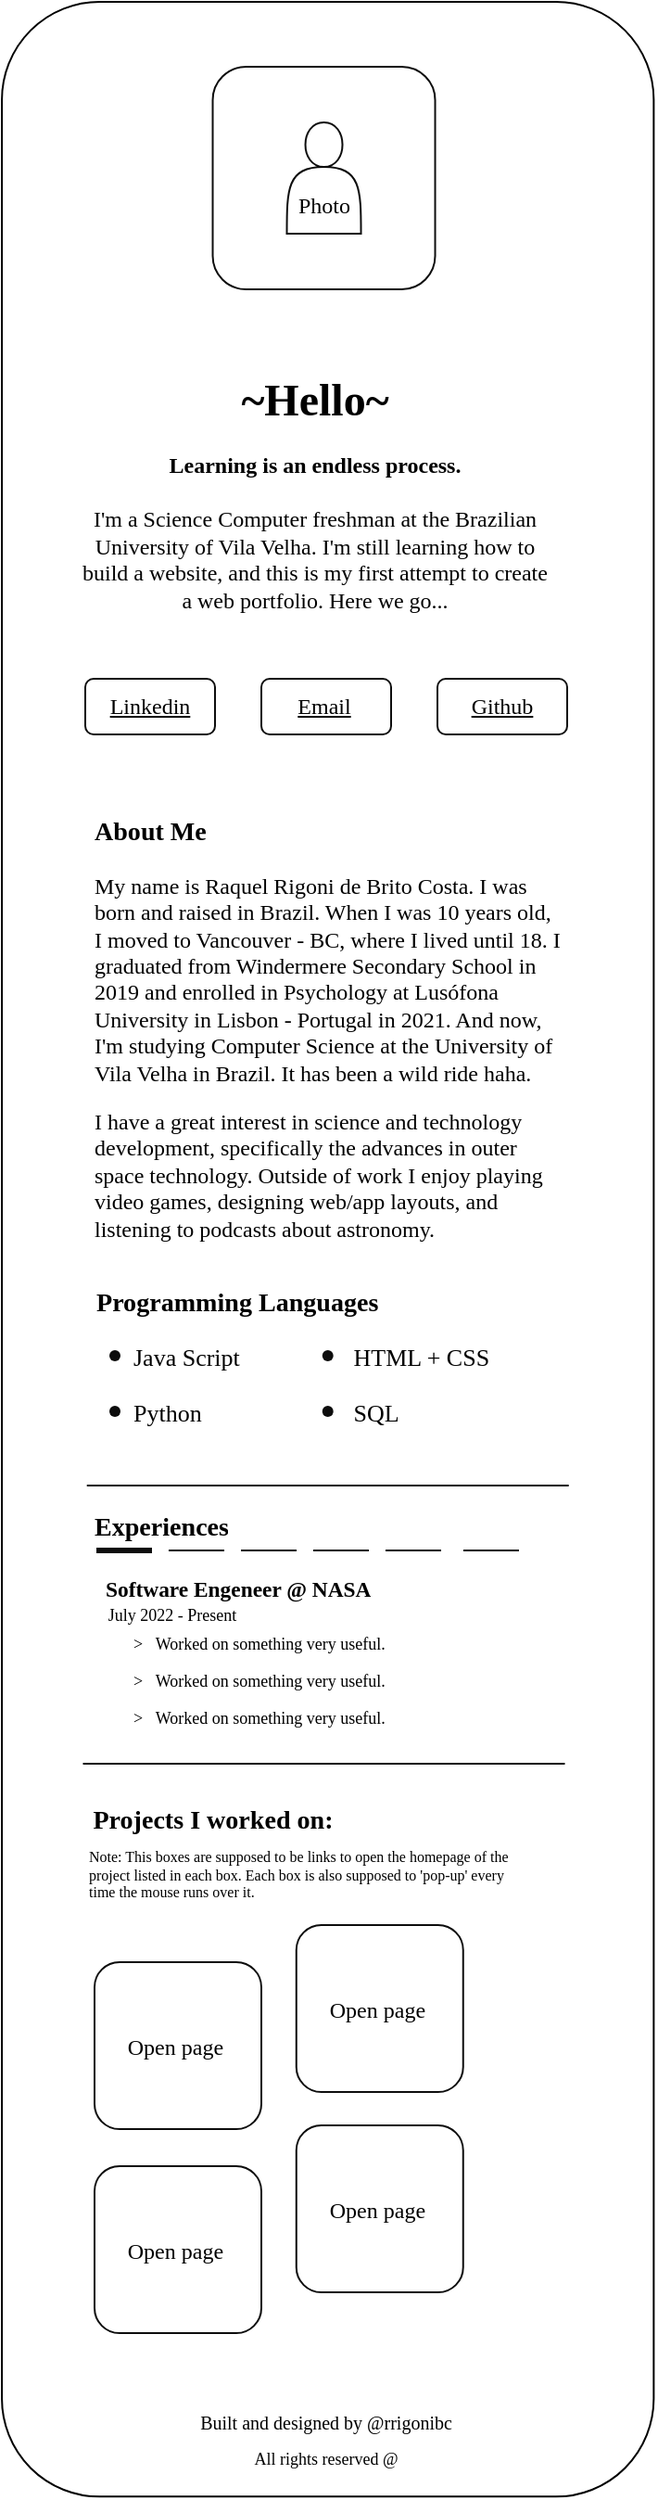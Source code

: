 <mxfile version="20.2.7" type="github">
  <diagram id="Zk_9r5JQN1q4R0DaMTSa" name="Page-1">
    <mxGraphModel dx="460" dy="776" grid="1" gridSize="10" guides="1" tooltips="1" connect="1" arrows="1" fold="1" page="1" pageScale="1" pageWidth="827" pageHeight="1169" math="0" shadow="0">
      <root>
        <mxCell id="0" />
        <mxCell id="1" parent="0" />
        <mxCell id="GfLxlEOh-HePHIYTMGW_-10" value="" style="rounded=1;whiteSpace=wrap;html=1;rotation=90;shadow=0;glass=0;gradientDirection=east;noLabel=1;fontSize=10;" parent="1" vertex="1">
          <mxGeometry x="-251.73" y="541.76" width="1345.18" height="351.66" as="geometry" />
        </mxCell>
        <mxCell id="GfLxlEOh-HePHIYTMGW_-25" value="&lt;h1 style=&quot;&quot;&gt;~Hello~&lt;/h1&gt;&lt;div style=&quot;&quot;&gt;&lt;br&gt;&lt;/div&gt;&lt;p style=&quot;&quot;&gt;I&#39;m a Science Computer freshman at the Brazilian University of Vila Velha. I&#39;m still learning how to build a website, and this is my first attempt to create a web portfolio. Here we go...&lt;/p&gt;" style="text;html=1;spacing=5;spacingTop=-20;whiteSpace=wrap;overflow=hidden;rounded=1;opacity=95;fontFamily=Times New Roman;align=center;" parent="1" vertex="1">
          <mxGeometry x="284" y="240" width="260" height="140" as="geometry" />
        </mxCell>
        <mxCell id="GfLxlEOh-HePHIYTMGW_-26" value="&lt;h4&gt;Learning is an endless process.&lt;/h4&gt;" style="text;html=1;strokeColor=none;fillColor=none;align=center;verticalAlign=middle;whiteSpace=wrap;rounded=1;fontFamily=Times New Roman;opacity=95;" parent="1" vertex="1">
          <mxGeometry x="326" y="280" width="176" height="30" as="geometry" />
        </mxCell>
        <mxCell id="GfLxlEOh-HePHIYTMGW_-28" value="" style="rounded=1;whiteSpace=wrap;html=1;shadow=0;glass=0;fontFamily=Times New Roman;strokeWidth=1;gradientDirection=east;opacity=95;fillColor=none;" parent="1" vertex="1">
          <mxGeometry x="358.76" y="80" width="120" height="120" as="geometry" />
        </mxCell>
        <mxCell id="GfLxlEOh-HePHIYTMGW_-29" value="Photo" style="text;html=1;strokeColor=none;fillColor=none;align=center;verticalAlign=middle;whiteSpace=wrap;rounded=1;shadow=0;glass=0;fontFamily=Times New Roman;opacity=95;" parent="1" vertex="1">
          <mxGeometry x="388.76" y="140" width="60" height="30" as="geometry" />
        </mxCell>
        <mxCell id="GfLxlEOh-HePHIYTMGW_-31" value="&lt;h3 style=&quot;&quot;&gt;About Me&lt;/h3&gt;&lt;p style=&quot;&quot;&gt;My name is Raquel Rigoni de Brito Costa. I was born and raised in Brazil. When I was 10 years old, I moved to Vancouver - BC, where I lived until 18. I graduated from Windermere Secondary School in 2019 and enrolled in Psychology at Lusófona University in Lisbon - Portugal in 2021. And now, I&#39;m studying Computer Science at the University of Vila Velha in Brazil. It has been a wild ride haha.&amp;nbsp;&lt;br&gt;&lt;/p&gt;&lt;p&gt;I have a great interest in science and technology development, specifically the advances in outer space technology.&amp;nbsp;Outside of work I enjoy playing video games, designing web/app layouts, and listening to podcasts about astronomy.&lt;br&gt;&lt;/p&gt;&lt;div&gt;&lt;br&gt;&lt;/div&gt;" style="text;html=1;strokeColor=none;fillColor=none;spacing=5;spacingTop=-20;whiteSpace=wrap;overflow=hidden;rounded=1;shadow=0;glass=0;fontFamily=Times New Roman;opacity=95;align=left;" parent="1" vertex="1">
          <mxGeometry x="290" y="480" width="260" height="240" as="geometry" />
        </mxCell>
        <mxCell id="GfLxlEOh-HePHIYTMGW_-32" value="Programming Languages" style="text;strokeColor=none;fillColor=none;align=left;verticalAlign=middle;spacingLeft=4;spacingRight=4;overflow=hidden;points=[[0,0.5],[1,0.5]];portConstraint=eastwest;rotatable=0;shadow=0;glass=0;fontFamily=Times New Roman;opacity=95;fontStyle=1;fontSize=14.04;rounded=1;" parent="1" vertex="1">
          <mxGeometry x="290" y="730" width="180" height="30" as="geometry" />
        </mxCell>
        <mxCell id="GfLxlEOh-HePHIYTMGW_-33" value="Java Script" style="text;strokeColor=none;fillColor=none;align=left;verticalAlign=middle;spacingLeft=4;spacingRight=4;overflow=hidden;points=[[0,0.5],[1,0.5]];portConstraint=eastwest;rotatable=0;shadow=0;glass=0;fontFamily=Times New Roman;fontSize=13;opacity=95;rounded=1;" parent="1" vertex="1">
          <mxGeometry x="310" y="760" width="80" height="30" as="geometry" />
        </mxCell>
        <mxCell id="GfLxlEOh-HePHIYTMGW_-34" value="Python" style="text;strokeColor=none;fillColor=none;align=left;verticalAlign=middle;spacingLeft=4;spacingRight=4;overflow=hidden;points=[[0,0.5],[1,0.5]];portConstraint=eastwest;rotatable=0;shadow=0;glass=0;fontFamily=Times New Roman;fontSize=13;opacity=95;rounded=1;" parent="1" vertex="1">
          <mxGeometry x="310" y="790" width="80" height="30" as="geometry" />
        </mxCell>
        <mxCell id="GfLxlEOh-HePHIYTMGW_-35" value="HTML + CSS" style="text;strokeColor=none;fillColor=none;align=left;verticalAlign=middle;spacingLeft=4;spacingRight=4;overflow=hidden;points=[[0,0.5],[1,0.5]];portConstraint=eastwest;rotatable=0;shadow=0;glass=0;fontFamily=Times New Roman;fontSize=13;opacity=95;rounded=1;" parent="1" vertex="1">
          <mxGeometry x="428.76" y="760" width="96" height="30" as="geometry" />
        </mxCell>
        <mxCell id="GfLxlEOh-HePHIYTMGW_-36" value="SQL" style="text;strokeColor=none;fillColor=none;align=left;verticalAlign=middle;spacingLeft=4;spacingRight=4;overflow=hidden;points=[[0,0.5],[1,0.5]];portConstraint=eastwest;rotatable=0;shadow=0;glass=0;fontFamily=Times New Roman;fontSize=13;opacity=95;rounded=1;" parent="1" vertex="1">
          <mxGeometry x="428.76" y="790" width="80" height="30" as="geometry" />
        </mxCell>
        <mxCell id="GfLxlEOh-HePHIYTMGW_-39" value="" style="shape=waypoint;fillStyle=solid;size=6;pointerEvents=1;points=[];fillColor=none;resizable=0;rotatable=0;perimeter=centerPerimeter;snapToPoint=1;shadow=0;glass=0;fontFamily=Times New Roman;fontSize=13;strokeWidth=1;opacity=95;rounded=1;" parent="1" vertex="1">
          <mxGeometry x="400.86" y="755" width="40" height="40" as="geometry" />
        </mxCell>
        <mxCell id="GfLxlEOh-HePHIYTMGW_-40" value="" style="shape=waypoint;fillStyle=solid;size=6;pointerEvents=1;points=[];fillColor=none;resizable=0;rotatable=0;perimeter=centerPerimeter;snapToPoint=1;shadow=0;glass=0;fontFamily=Times New Roman;fontSize=13;strokeWidth=1;opacity=95;rounded=1;" parent="1" vertex="1">
          <mxGeometry x="400.86" y="785" width="40" height="40" as="geometry" />
        </mxCell>
        <mxCell id="GfLxlEOh-HePHIYTMGW_-41" value="" style="shape=waypoint;fillStyle=solid;size=6;pointerEvents=1;points=[];fillColor=none;resizable=0;rotatable=0;perimeter=centerPerimeter;snapToPoint=1;shadow=0;glass=0;fontFamily=Times New Roman;fontSize=13;strokeWidth=1;opacity=95;rounded=1;" parent="1" vertex="1">
          <mxGeometry x="286" y="785" width="40" height="40" as="geometry" />
        </mxCell>
        <mxCell id="GfLxlEOh-HePHIYTMGW_-44" value="" style="shape=waypoint;fillStyle=solid;size=6;pointerEvents=1;points=[];fillColor=none;resizable=0;rotatable=0;perimeter=centerPerimeter;snapToPoint=1;shadow=0;glass=0;fontFamily=Times New Roman;fontSize=13;strokeWidth=1;opacity=95;rounded=1;" parent="1" vertex="1">
          <mxGeometry x="286" y="755" width="40" height="40" as="geometry" />
        </mxCell>
        <mxCell id="GfLxlEOh-HePHIYTMGW_-45" value="" style="rounded=1;whiteSpace=wrap;html=1;shadow=0;glass=0;fontFamily=Times New Roman;fontSize=13;strokeWidth=1;fillColor=none;gradientDirection=east;opacity=95;" parent="1" vertex="1">
          <mxGeometry x="290" y="410" width="70" height="30" as="geometry" />
        </mxCell>
        <mxCell id="GfLxlEOh-HePHIYTMGW_-46" value="" style="rounded=1;whiteSpace=wrap;html=1;shadow=0;glass=0;fontFamily=Times New Roman;fontSize=13;strokeWidth=1;fillColor=none;gradientDirection=east;opacity=95;" parent="1" vertex="1">
          <mxGeometry x="385" y="410" width="70" height="30" as="geometry" />
        </mxCell>
        <mxCell id="GfLxlEOh-HePHIYTMGW_-47" value="" style="rounded=1;whiteSpace=wrap;html=1;shadow=0;glass=0;fontFamily=Times New Roman;fontSize=13;strokeWidth=1;fillColor=none;gradientDirection=east;opacity=95;" parent="1" vertex="1">
          <mxGeometry x="480" y="410" width="70" height="30" as="geometry" />
        </mxCell>
        <UserObject label="Linkedin" link="https://www.draw.io" id="GfLxlEOh-HePHIYTMGW_-48">
          <mxCell style="text;html=1;strokeColor=none;fillColor=none;whiteSpace=wrap;align=center;verticalAlign=middle;fontStyle=4;shadow=0;glass=0;fontFamily=Times New Roman;fontSize=12;opacity=95;rounded=1;" parent="1" vertex="1">
            <mxGeometry x="295" y="405" width="60" height="40" as="geometry" />
          </mxCell>
        </UserObject>
        <UserObject label="Email" link="https://www.draw.io" id="GfLxlEOh-HePHIYTMGW_-49">
          <mxCell style="text;html=1;strokeColor=none;fillColor=none;whiteSpace=wrap;align=center;verticalAlign=middle;fontStyle=4;shadow=0;glass=0;fontFamily=Times New Roman;fontSize=12;opacity=95;rounded=1;" parent="1" vertex="1">
            <mxGeometry x="388.76" y="405" width="60" height="40" as="geometry" />
          </mxCell>
        </UserObject>
        <UserObject label="Github" link="https://www.draw.io" id="GfLxlEOh-HePHIYTMGW_-50">
          <mxCell style="text;html=1;strokeColor=none;fillColor=none;whiteSpace=wrap;align=center;verticalAlign=middle;fontStyle=4;shadow=0;glass=0;fontFamily=Times New Roman;fontSize=12;opacity=95;rounded=1;" parent="1" vertex="1">
            <mxGeometry x="485" y="405" width="60" height="40" as="geometry" />
          </mxCell>
        </UserObject>
        <mxCell id="GfLxlEOh-HePHIYTMGW_-51" value="" style="shape=actor;whiteSpace=wrap;html=1;shadow=0;glass=0;fontFamily=Times New Roman;fontSize=12;strokeWidth=1;fillColor=none;gradientDirection=east;opacity=95;rounded=1;" parent="1" vertex="1">
          <mxGeometry x="398.76" y="110" width="40" height="60" as="geometry" />
        </mxCell>
        <mxCell id="GfLxlEOh-HePHIYTMGW_-52" value="&lt;h3&gt;Experiences&lt;/h3&gt;" style="text;html=1;strokeColor=none;fillColor=none;spacing=5;spacingTop=-20;whiteSpace=wrap;overflow=hidden;rounded=1;shadow=0;glass=0;fontFamily=Times New Roman;fontSize=12;opacity=95;" parent="1" vertex="1">
          <mxGeometry x="290" y="855" width="270" height="30" as="geometry" />
        </mxCell>
        <mxCell id="GfLxlEOh-HePHIYTMGW_-53" value="" style="rounded=1;whiteSpace=wrap;html=1;shadow=0;glass=0;fontFamily=Times New Roman;fontSize=12;strokeWidth=1;fillColor=none;gradientDirection=east;opacity=95;" parent="1" vertex="1">
          <mxGeometry x="295" y="1102" width="90" height="90" as="geometry" />
        </mxCell>
        <mxCell id="GfLxlEOh-HePHIYTMGW_-54" value="" style="rounded=1;whiteSpace=wrap;html=1;shadow=0;glass=0;fontFamily=Times New Roman;fontSize=12;strokeWidth=1;fillColor=none;gradientDirection=east;opacity=95;" parent="1" vertex="1">
          <mxGeometry x="403.88" y="1082" width="90" height="90" as="geometry" />
        </mxCell>
        <mxCell id="GfLxlEOh-HePHIYTMGW_-55" value="" style="rounded=1;whiteSpace=wrap;html=1;shadow=0;glass=0;fontFamily=Times New Roman;fontSize=12;strokeWidth=1;fillColor=none;gradientDirection=east;opacity=95;" parent="1" vertex="1">
          <mxGeometry x="295" y="1212" width="90" height="90" as="geometry" />
        </mxCell>
        <mxCell id="GfLxlEOh-HePHIYTMGW_-56" value="" style="rounded=1;whiteSpace=wrap;html=1;shadow=0;glass=0;fontFamily=Times New Roman;fontSize=12;strokeWidth=1;fillColor=none;gradientDirection=east;opacity=95;" parent="1" vertex="1">
          <mxGeometry x="403.88" y="1190" width="90" height="90" as="geometry" />
        </mxCell>
        <mxCell id="GfLxlEOh-HePHIYTMGW_-66" value="&lt;h3&gt;Projects I worked on:&lt;/h3&gt;" style="text;html=1;strokeColor=none;fillColor=none;align=center;verticalAlign=middle;whiteSpace=wrap;rounded=1;shadow=0;glass=0;fontFamily=Times New Roman;fontSize=12;opacity=95;" parent="1" vertex="1">
          <mxGeometry x="284" y="1010" width="150" height="30" as="geometry" />
        </mxCell>
        <mxCell id="GfLxlEOh-HePHIYTMGW_-67" value="Open page" style="text;strokeColor=none;fillColor=none;align=left;verticalAlign=top;spacingLeft=4;spacingRight=4;overflow=hidden;rotatable=0;points=[[0,0.5],[1,0.5]];portConstraint=eastwest;shadow=0;glass=0;fontFamily=Times New Roman;fontSize=12;opacity=95;html=0;rounded=1;" parent="1" vertex="1">
          <mxGeometry x="306.88" y="1134" width="66.24" height="26" as="geometry" />
        </mxCell>
        <mxCell id="GfLxlEOh-HePHIYTMGW_-68" value="Open page" style="text;strokeColor=none;fillColor=none;align=left;verticalAlign=top;spacingLeft=4;spacingRight=4;overflow=hidden;rotatable=0;points=[[0,0.5],[1,0.5]];portConstraint=eastwest;shadow=0;glass=0;fontFamily=Times New Roman;fontSize=12;opacity=95;html=0;rounded=1;" parent="1" vertex="1">
          <mxGeometry x="415.88" y="1222" width="66.24" height="26" as="geometry" />
        </mxCell>
        <mxCell id="GfLxlEOh-HePHIYTMGW_-69" value="Open page" style="text;strokeColor=none;fillColor=none;align=left;verticalAlign=top;spacingLeft=4;spacingRight=4;overflow=hidden;rotatable=0;points=[[0,0.5],[1,0.5]];portConstraint=eastwest;shadow=0;glass=0;fontFamily=Times New Roman;fontSize=12;opacity=95;html=0;rounded=1;" parent="1" vertex="1">
          <mxGeometry x="306.88" y="1244" width="66.24" height="26" as="geometry" />
        </mxCell>
        <mxCell id="GfLxlEOh-HePHIYTMGW_-70" value="Open page" style="text;strokeColor=none;fillColor=none;align=left;verticalAlign=top;spacingLeft=4;spacingRight=4;overflow=hidden;rotatable=0;points=[[0,0.5],[1,0.5]];portConstraint=eastwest;shadow=0;glass=0;fontFamily=Times New Roman;fontSize=12;opacity=95;html=0;rounded=1;" parent="1" vertex="1">
          <mxGeometry x="415.88" y="1114" width="66.24" height="26" as="geometry" />
        </mxCell>
        <mxCell id="GfLxlEOh-HePHIYTMGW_-71" value="Built and designed by @rrigonibc" style="text;html=1;strokeColor=none;fillColor=none;align=center;verticalAlign=middle;whiteSpace=wrap;rounded=1;shadow=0;glass=0;fontFamily=Times New Roman;fontSize=10;opacity=95;" parent="1" vertex="1">
          <mxGeometry x="330" y="1340" width="180" height="20" as="geometry" />
        </mxCell>
        <mxCell id="GfLxlEOh-HePHIYTMGW_-72" value="All rights reserved @" style="text;html=1;strokeColor=none;fillColor=none;align=center;verticalAlign=middle;whiteSpace=wrap;rounded=1;shadow=0;glass=0;fontFamily=Times New Roman;fontSize=9;opacity=95;" parent="1" vertex="1">
          <mxGeometry x="365" y="1360" width="110" height="20" as="geometry" />
        </mxCell>
        <mxCell id="GfLxlEOh-HePHIYTMGW_-73" value="" style="line;strokeWidth=3;html=1;shadow=0;glass=0;fontFamily=Times New Roman;fontSize=10;fillColor=none;gradientDirection=east;opacity=95;rounded=1;" parent="1" vertex="1">
          <mxGeometry x="296" y="875" width="30" height="10" as="geometry" />
        </mxCell>
        <mxCell id="GfLxlEOh-HePHIYTMGW_-74" value="" style="line;strokeWidth=1;html=1;shadow=0;glass=0;fontFamily=Times New Roman;fontSize=10;fillColor=none;gradientDirection=east;opacity=95;rounded=1;" parent="1" vertex="1">
          <mxGeometry x="335" y="875" width="30" height="10" as="geometry" />
        </mxCell>
        <mxCell id="GfLxlEOh-HePHIYTMGW_-75" value="" style="line;strokeWidth=1;html=1;shadow=0;glass=0;fontFamily=Times New Roman;fontSize=10;fillColor=none;gradientDirection=east;opacity=95;rounded=1;" parent="1" vertex="1">
          <mxGeometry x="374" y="875" width="30" height="10" as="geometry" />
        </mxCell>
        <mxCell id="GfLxlEOh-HePHIYTMGW_-76" value="" style="line;strokeWidth=1;html=1;shadow=0;glass=0;fontFamily=Times New Roman;fontSize=10;fillColor=none;gradientDirection=east;opacity=95;rounded=1;" parent="1" vertex="1">
          <mxGeometry x="413" y="875" width="30" height="10" as="geometry" />
        </mxCell>
        <mxCell id="GfLxlEOh-HePHIYTMGW_-77" value="" style="line;strokeWidth=1;html=1;shadow=0;glass=0;fontFamily=Times New Roman;fontSize=10;fillColor=none;gradientDirection=east;opacity=95;rounded=1;" parent="1" vertex="1">
          <mxGeometry x="452" y="875" width="30" height="10" as="geometry" />
        </mxCell>
        <mxCell id="GfLxlEOh-HePHIYTMGW_-78" value="" style="line;strokeWidth=1;html=1;shadow=0;glass=0;fontFamily=Times New Roman;fontSize=10;fillColor=none;gradientDirection=east;opacity=95;rounded=1;" parent="1" vertex="1">
          <mxGeometry x="494" y="875" width="30" height="10" as="geometry" />
        </mxCell>
        <mxCell id="GfLxlEOh-HePHIYTMGW_-79" value="&lt;h3&gt;Software Engeneer @ NASA&lt;/h3&gt;&lt;p&gt;&lt;br&gt;&lt;/p&gt;" style="text;html=1;strokeColor=none;fillColor=none;spacing=5;spacingTop=-20;whiteSpace=wrap;overflow=hidden;rounded=1;shadow=0;glass=0;fontFamily=Times New Roman;fontSize=10;opacity=95;" parent="1" vertex="1">
          <mxGeometry x="296" y="893.42" width="190" height="20" as="geometry" />
        </mxCell>
        <mxCell id="GfLxlEOh-HePHIYTMGW_-81" value="July 2022 - Present" style="text;html=1;strokeColor=none;fillColor=none;align=center;verticalAlign=middle;whiteSpace=wrap;rounded=1;shadow=0;glass=0;fontFamily=Times New Roman;fontSize=9;opacity=95;" parent="1" vertex="1">
          <mxGeometry x="295" y="910" width="84" height="10" as="geometry" />
        </mxCell>
        <mxCell id="GfLxlEOh-HePHIYTMGW_-82" value="&gt;   Worked on something very useful." style="text;strokeColor=none;fillColor=none;align=left;verticalAlign=middle;spacingLeft=4;spacingRight=4;overflow=hidden;points=[[0,0.5],[1,0.5]];portConstraint=eastwest;rotatable=0;shadow=0;glass=0;fontFamily=Times New Roman;fontSize=9;opacity=95;html=0;rounded=1;" parent="1" vertex="1">
          <mxGeometry x="310" y="920" width="201.76" height="20" as="geometry" />
        </mxCell>
        <mxCell id="GfLxlEOh-HePHIYTMGW_-86" value="&gt;   Worked on something very useful." style="text;strokeColor=none;fillColor=none;align=left;verticalAlign=middle;spacingLeft=4;spacingRight=4;overflow=hidden;points=[[0,0.5],[1,0.5]];portConstraint=eastwest;rotatable=0;shadow=0;glass=0;fontFamily=Times New Roman;fontSize=9;opacity=95;html=0;rounded=1;" parent="1" vertex="1">
          <mxGeometry x="310" y="940" width="201.76" height="20" as="geometry" />
        </mxCell>
        <mxCell id="GfLxlEOh-HePHIYTMGW_-87" value="&gt;   Worked on something very useful." style="text;strokeColor=none;fillColor=none;align=left;verticalAlign=middle;spacingLeft=4;spacingRight=4;overflow=hidden;points=[[0,0.5],[1,0.5]];portConstraint=eastwest;rotatable=0;shadow=0;glass=0;fontFamily=Times New Roman;fontSize=9;opacity=95;html=0;rounded=1;" parent="1" vertex="1">
          <mxGeometry x="310" y="960" width="201.76" height="20" as="geometry" />
        </mxCell>
        <mxCell id="GfLxlEOh-HePHIYTMGW_-88" value="Note: This boxes are supposed to be links to open the homepage of the project listed in each box. Each box is also supposed to &#39;pop-up&#39; every time the mouse runs over it." style="text;html=1;strokeColor=none;fillColor=none;align=left;verticalAlign=middle;whiteSpace=wrap;rounded=1;shadow=0;glass=0;fontFamily=Times New Roman;fontSize=8;opacity=95;" parent="1" vertex="1">
          <mxGeometry x="290" y="1040" width="230" height="30" as="geometry" />
        </mxCell>
        <mxCell id="GfLxlEOh-HePHIYTMGW_-90" value="" style="line;strokeWidth=1;html=1;perimeter=backbonePerimeter;points=[];outlineConnect=0;shadow=0;glass=0;fontFamily=Times New Roman;fontSize=14.04;fillColor=none;gradientDirection=east;opacity=95;rounded=1;" parent="1" vertex="1">
          <mxGeometry x="288.76" y="990" width="260" height="10" as="geometry" />
        </mxCell>
        <mxCell id="GfLxlEOh-HePHIYTMGW_-91" value="" style="line;strokeWidth=1;html=1;perimeter=backbonePerimeter;points=[];outlineConnect=0;shadow=0;glass=0;fontFamily=Times New Roman;fontSize=14.04;fillColor=none;gradientDirection=east;opacity=95;rounded=1;" parent="1" vertex="1">
          <mxGeometry x="290.86" y="840" width="260" height="10" as="geometry" />
        </mxCell>
      </root>
    </mxGraphModel>
  </diagram>
</mxfile>
